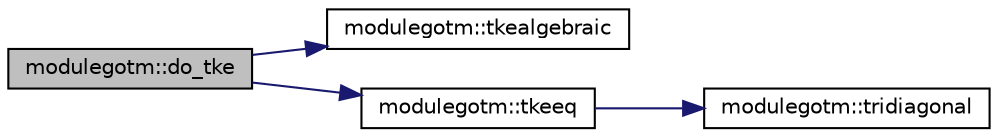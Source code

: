 digraph "modulegotm::do_tke"
{
 // LATEX_PDF_SIZE
  edge [fontname="Helvetica",fontsize="10",labelfontname="Helvetica",labelfontsize="10"];
  node [fontname="Helvetica",fontsize="10",shape=record];
  rankdir="LR";
  Node1 [label="modulegotm::do_tke",height=0.2,width=0.4,color="black", fillcolor="grey75", style="filled", fontcolor="black",tooltip=" "];
  Node1 -> Node2 [color="midnightblue",fontsize="10",style="solid",fontname="Helvetica"];
  Node2 [label="modulegotm::tkealgebraic",height=0.2,width=0.4,color="black", fillcolor="white", style="filled",URL="$namespacemodulegotm.html#afc07b47188fabbcdd572769fce2e7e97",tooltip=" "];
  Node1 -> Node3 [color="midnightblue",fontsize="10",style="solid",fontname="Helvetica"];
  Node3 [label="modulegotm::tkeeq",height=0.2,width=0.4,color="black", fillcolor="white", style="filled",URL="$namespacemodulegotm.html#aa2677c2275ef6e84a615765d4db0772c",tooltip=" "];
  Node3 -> Node4 [color="midnightblue",fontsize="10",style="solid",fontname="Helvetica"];
  Node4 [label="modulegotm::tridiagonal",height=0.2,width=0.4,color="black", fillcolor="white", style="filled",URL="$namespacemodulegotm.html#a95c763a61ad96de7516848ea4a686fdb",tooltip=" "];
}
